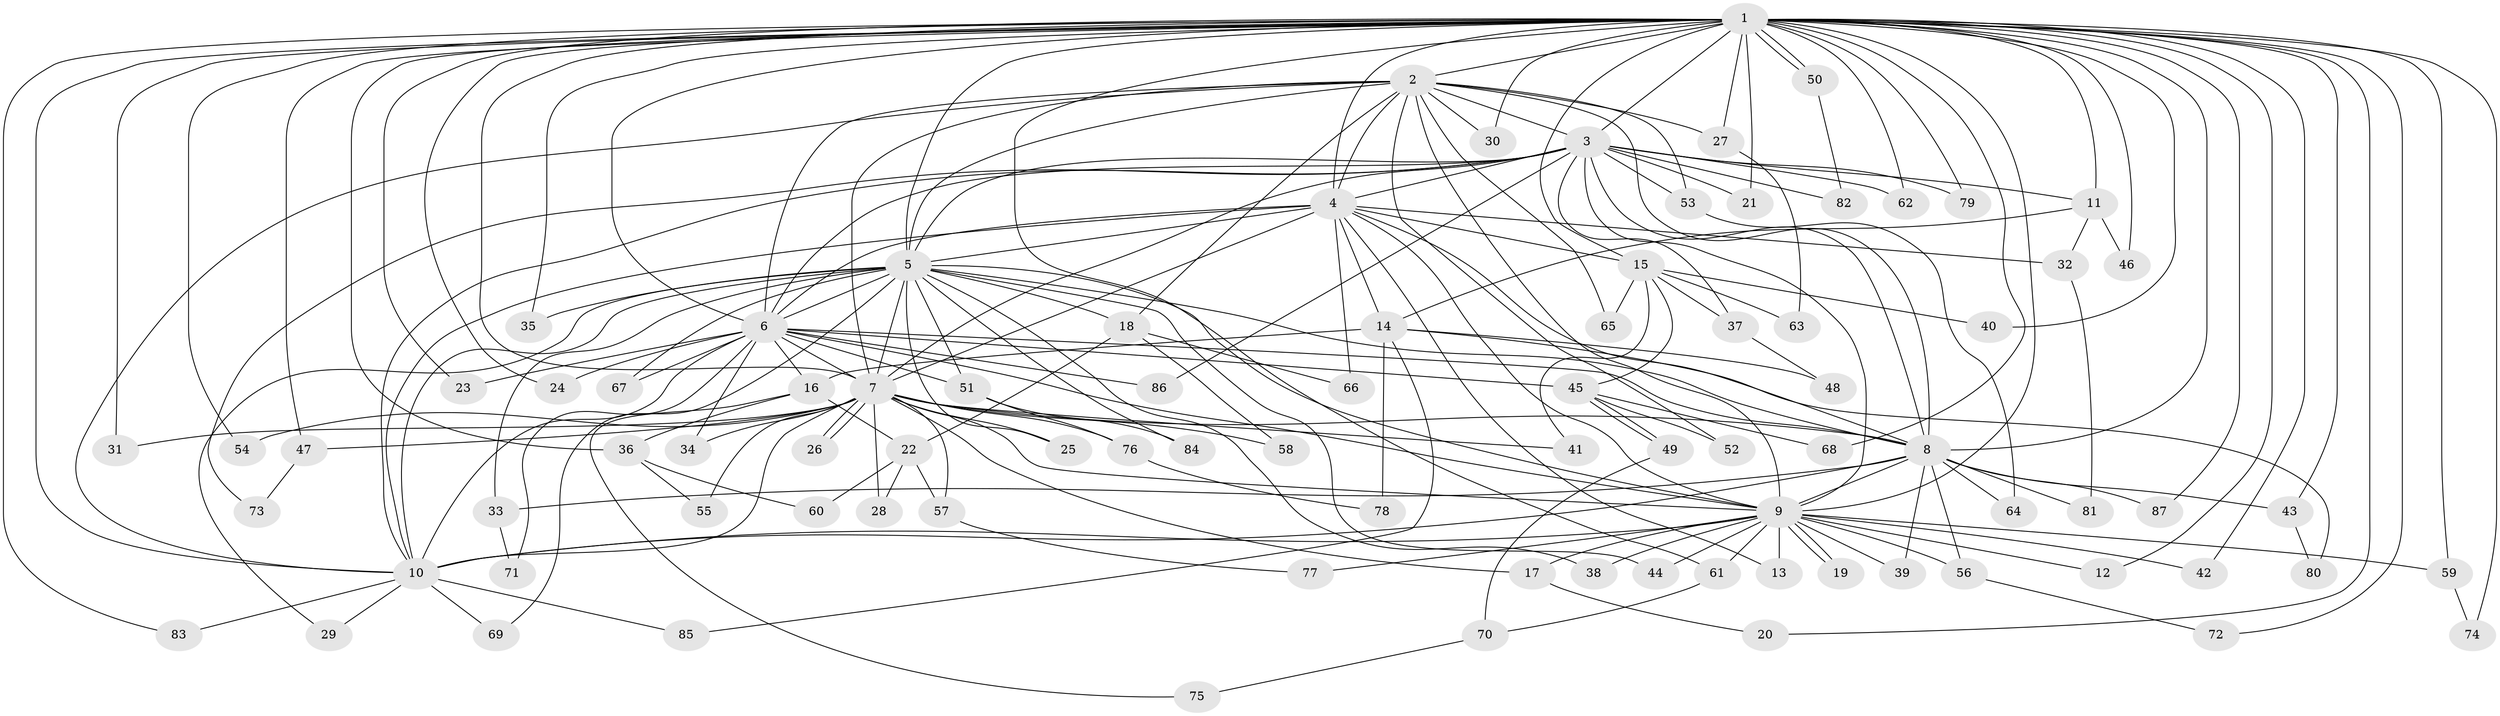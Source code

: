 // Generated by graph-tools (version 1.1) at 2025/49/03/09/25 03:49:35]
// undirected, 87 vertices, 199 edges
graph export_dot {
graph [start="1"]
  node [color=gray90,style=filled];
  1;
  2;
  3;
  4;
  5;
  6;
  7;
  8;
  9;
  10;
  11;
  12;
  13;
  14;
  15;
  16;
  17;
  18;
  19;
  20;
  21;
  22;
  23;
  24;
  25;
  26;
  27;
  28;
  29;
  30;
  31;
  32;
  33;
  34;
  35;
  36;
  37;
  38;
  39;
  40;
  41;
  42;
  43;
  44;
  45;
  46;
  47;
  48;
  49;
  50;
  51;
  52;
  53;
  54;
  55;
  56;
  57;
  58;
  59;
  60;
  61;
  62;
  63;
  64;
  65;
  66;
  67;
  68;
  69;
  70;
  71;
  72;
  73;
  74;
  75;
  76;
  77;
  78;
  79;
  80;
  81;
  82;
  83;
  84;
  85;
  86;
  87;
  1 -- 2;
  1 -- 3;
  1 -- 4;
  1 -- 5;
  1 -- 6;
  1 -- 7;
  1 -- 8;
  1 -- 9;
  1 -- 10;
  1 -- 11;
  1 -- 12;
  1 -- 15;
  1 -- 20;
  1 -- 21;
  1 -- 23;
  1 -- 24;
  1 -- 27;
  1 -- 30;
  1 -- 31;
  1 -- 35;
  1 -- 36;
  1 -- 40;
  1 -- 42;
  1 -- 43;
  1 -- 46;
  1 -- 47;
  1 -- 50;
  1 -- 50;
  1 -- 54;
  1 -- 59;
  1 -- 61;
  1 -- 62;
  1 -- 68;
  1 -- 72;
  1 -- 74;
  1 -- 79;
  1 -- 83;
  1 -- 87;
  2 -- 3;
  2 -- 4;
  2 -- 5;
  2 -- 6;
  2 -- 7;
  2 -- 8;
  2 -- 9;
  2 -- 10;
  2 -- 18;
  2 -- 27;
  2 -- 30;
  2 -- 52;
  2 -- 53;
  2 -- 65;
  3 -- 4;
  3 -- 5;
  3 -- 6;
  3 -- 7;
  3 -- 8;
  3 -- 9;
  3 -- 10;
  3 -- 11;
  3 -- 21;
  3 -- 37;
  3 -- 53;
  3 -- 62;
  3 -- 73;
  3 -- 79;
  3 -- 82;
  3 -- 86;
  4 -- 5;
  4 -- 6;
  4 -- 7;
  4 -- 8;
  4 -- 9;
  4 -- 10;
  4 -- 13;
  4 -- 14;
  4 -- 15;
  4 -- 32;
  4 -- 66;
  5 -- 6;
  5 -- 7;
  5 -- 8;
  5 -- 9;
  5 -- 10;
  5 -- 18;
  5 -- 25;
  5 -- 29;
  5 -- 33;
  5 -- 35;
  5 -- 38;
  5 -- 44;
  5 -- 51;
  5 -- 67;
  5 -- 69;
  5 -- 84;
  6 -- 7;
  6 -- 8;
  6 -- 9;
  6 -- 10;
  6 -- 16;
  6 -- 23;
  6 -- 24;
  6 -- 34;
  6 -- 45;
  6 -- 51;
  6 -- 67;
  6 -- 71;
  6 -- 86;
  7 -- 8;
  7 -- 9;
  7 -- 10;
  7 -- 17;
  7 -- 25;
  7 -- 26;
  7 -- 26;
  7 -- 28;
  7 -- 31;
  7 -- 34;
  7 -- 41;
  7 -- 47;
  7 -- 54;
  7 -- 55;
  7 -- 57;
  7 -- 58;
  7 -- 76;
  8 -- 9;
  8 -- 10;
  8 -- 33;
  8 -- 39;
  8 -- 43;
  8 -- 56;
  8 -- 64;
  8 -- 81;
  8 -- 87;
  9 -- 10;
  9 -- 12;
  9 -- 13;
  9 -- 17;
  9 -- 19;
  9 -- 19;
  9 -- 38;
  9 -- 39;
  9 -- 42;
  9 -- 44;
  9 -- 56;
  9 -- 59;
  9 -- 61;
  9 -- 77;
  10 -- 29;
  10 -- 69;
  10 -- 83;
  10 -- 85;
  11 -- 14;
  11 -- 32;
  11 -- 46;
  14 -- 16;
  14 -- 48;
  14 -- 78;
  14 -- 80;
  14 -- 85;
  15 -- 37;
  15 -- 40;
  15 -- 41;
  15 -- 45;
  15 -- 63;
  15 -- 65;
  16 -- 22;
  16 -- 36;
  16 -- 75;
  17 -- 20;
  18 -- 22;
  18 -- 58;
  18 -- 66;
  22 -- 28;
  22 -- 57;
  22 -- 60;
  27 -- 63;
  32 -- 81;
  33 -- 71;
  36 -- 55;
  36 -- 60;
  37 -- 48;
  43 -- 80;
  45 -- 49;
  45 -- 49;
  45 -- 52;
  45 -- 68;
  47 -- 73;
  49 -- 70;
  50 -- 82;
  51 -- 76;
  51 -- 84;
  53 -- 64;
  56 -- 72;
  57 -- 77;
  59 -- 74;
  61 -- 70;
  70 -- 75;
  76 -- 78;
}
